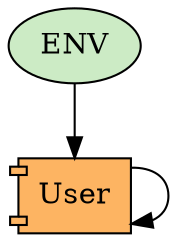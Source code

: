 digraph dependencies {
  node[shape="component",style="filled",colorscheme=set312]


    node[shape="component"]
    "User"[label="User", fillcolor=1]

    


    node[shape="ellipse"]
    


    

    

    
      "User"[label="User", fillcolor=6]
      "User" -> "User"
    

    node[shape="rectangle"]
    

    node[shape="note"]
    

    node[shape="folder"]
    







    node[shape="ellipse",style="filled", fillcolor=11]
    

    

    


    

    

    
      
        "ENV"[label="ENV"]
        "ENV" -> "User"
      
    

    


}
